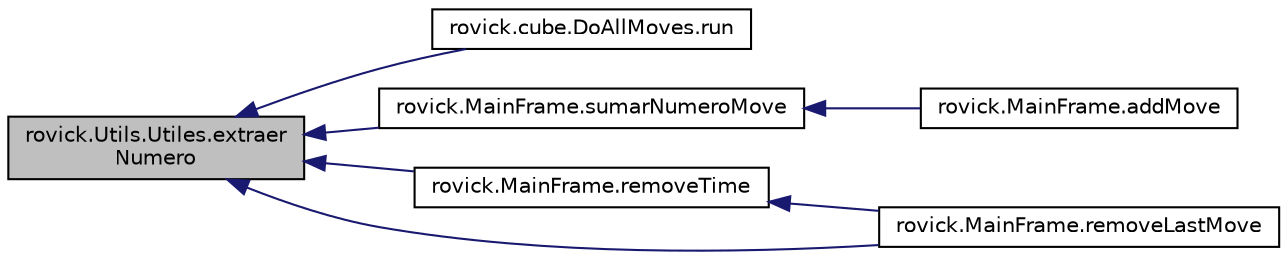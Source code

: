 digraph "rovick.Utils.Utiles.extraerNumero"
{
  edge [fontname="Helvetica",fontsize="10",labelfontname="Helvetica",labelfontsize="10"];
  node [fontname="Helvetica",fontsize="10",shape=record];
  rankdir="LR";
  Node2 [label="rovick.Utils.Utiles.extraer\lNumero",height=0.2,width=0.4,color="black", fillcolor="grey75", style="filled", fontcolor="black"];
  Node2 -> Node3 [dir="back",color="midnightblue",fontsize="10",style="solid",fontname="Helvetica"];
  Node3 [label="rovick.cube.DoAllMoves.run",height=0.2,width=0.4,color="black", fillcolor="white", style="filled",URL="$classrovick_1_1cube_1_1DoAllMoves.html#a19f19c1e0e3f4b224170839f2233997c"];
  Node2 -> Node4 [dir="back",color="midnightblue",fontsize="10",style="solid",fontname="Helvetica"];
  Node4 [label="rovick.MainFrame.sumarNumeroMove",height=0.2,width=0.4,color="black", fillcolor="white", style="filled",URL="$group__Auxiliares.html#ga724eeaf4315d25cbeae55131e775b2cb",tooltip="Suma al string move un movimiento. "];
  Node4 -> Node5 [dir="back",color="midnightblue",fontsize="10",style="solid",fontname="Helvetica"];
  Node5 [label="rovick.MainFrame.addMove",height=0.2,width=0.4,color="black", fillcolor="white", style="filled",URL="$group__Auxiliares.html#ga49c8ae6bbd67d575b5b9c8ee575a82ff",tooltip="Añade el movimiento al ArrayLista movimientos dependiendo de que movimiento sea. "];
  Node2 -> Node6 [dir="back",color="midnightblue",fontsize="10",style="solid",fontname="Helvetica"];
  Node6 [label="rovick.MainFrame.removeTime",height=0.2,width=0.4,color="black", fillcolor="white", style="filled",URL="$group__Auxiliares.html#gaf06cc67bd587af7c4b5749cb74c55854",tooltip="Resta tiempo al GregorianCalendar tiempo dependiendo de que movimiento sea. "];
  Node6 -> Node7 [dir="back",color="midnightblue",fontsize="10",style="solid",fontname="Helvetica"];
  Node7 [label="rovick.MainFrame.removeLastMove",height=0.2,width=0.4,color="black", fillcolor="white", style="filled",URL="$group__Auxiliares.html#ga27c198265fb7a3f149b95aaac12bf9f0",tooltip="Borra el ultimo movimiento del ArrayList movimientos, y ajusta los tiempos y los movimientos. "];
  Node2 -> Node7 [dir="back",color="midnightblue",fontsize="10",style="solid",fontname="Helvetica"];
}
